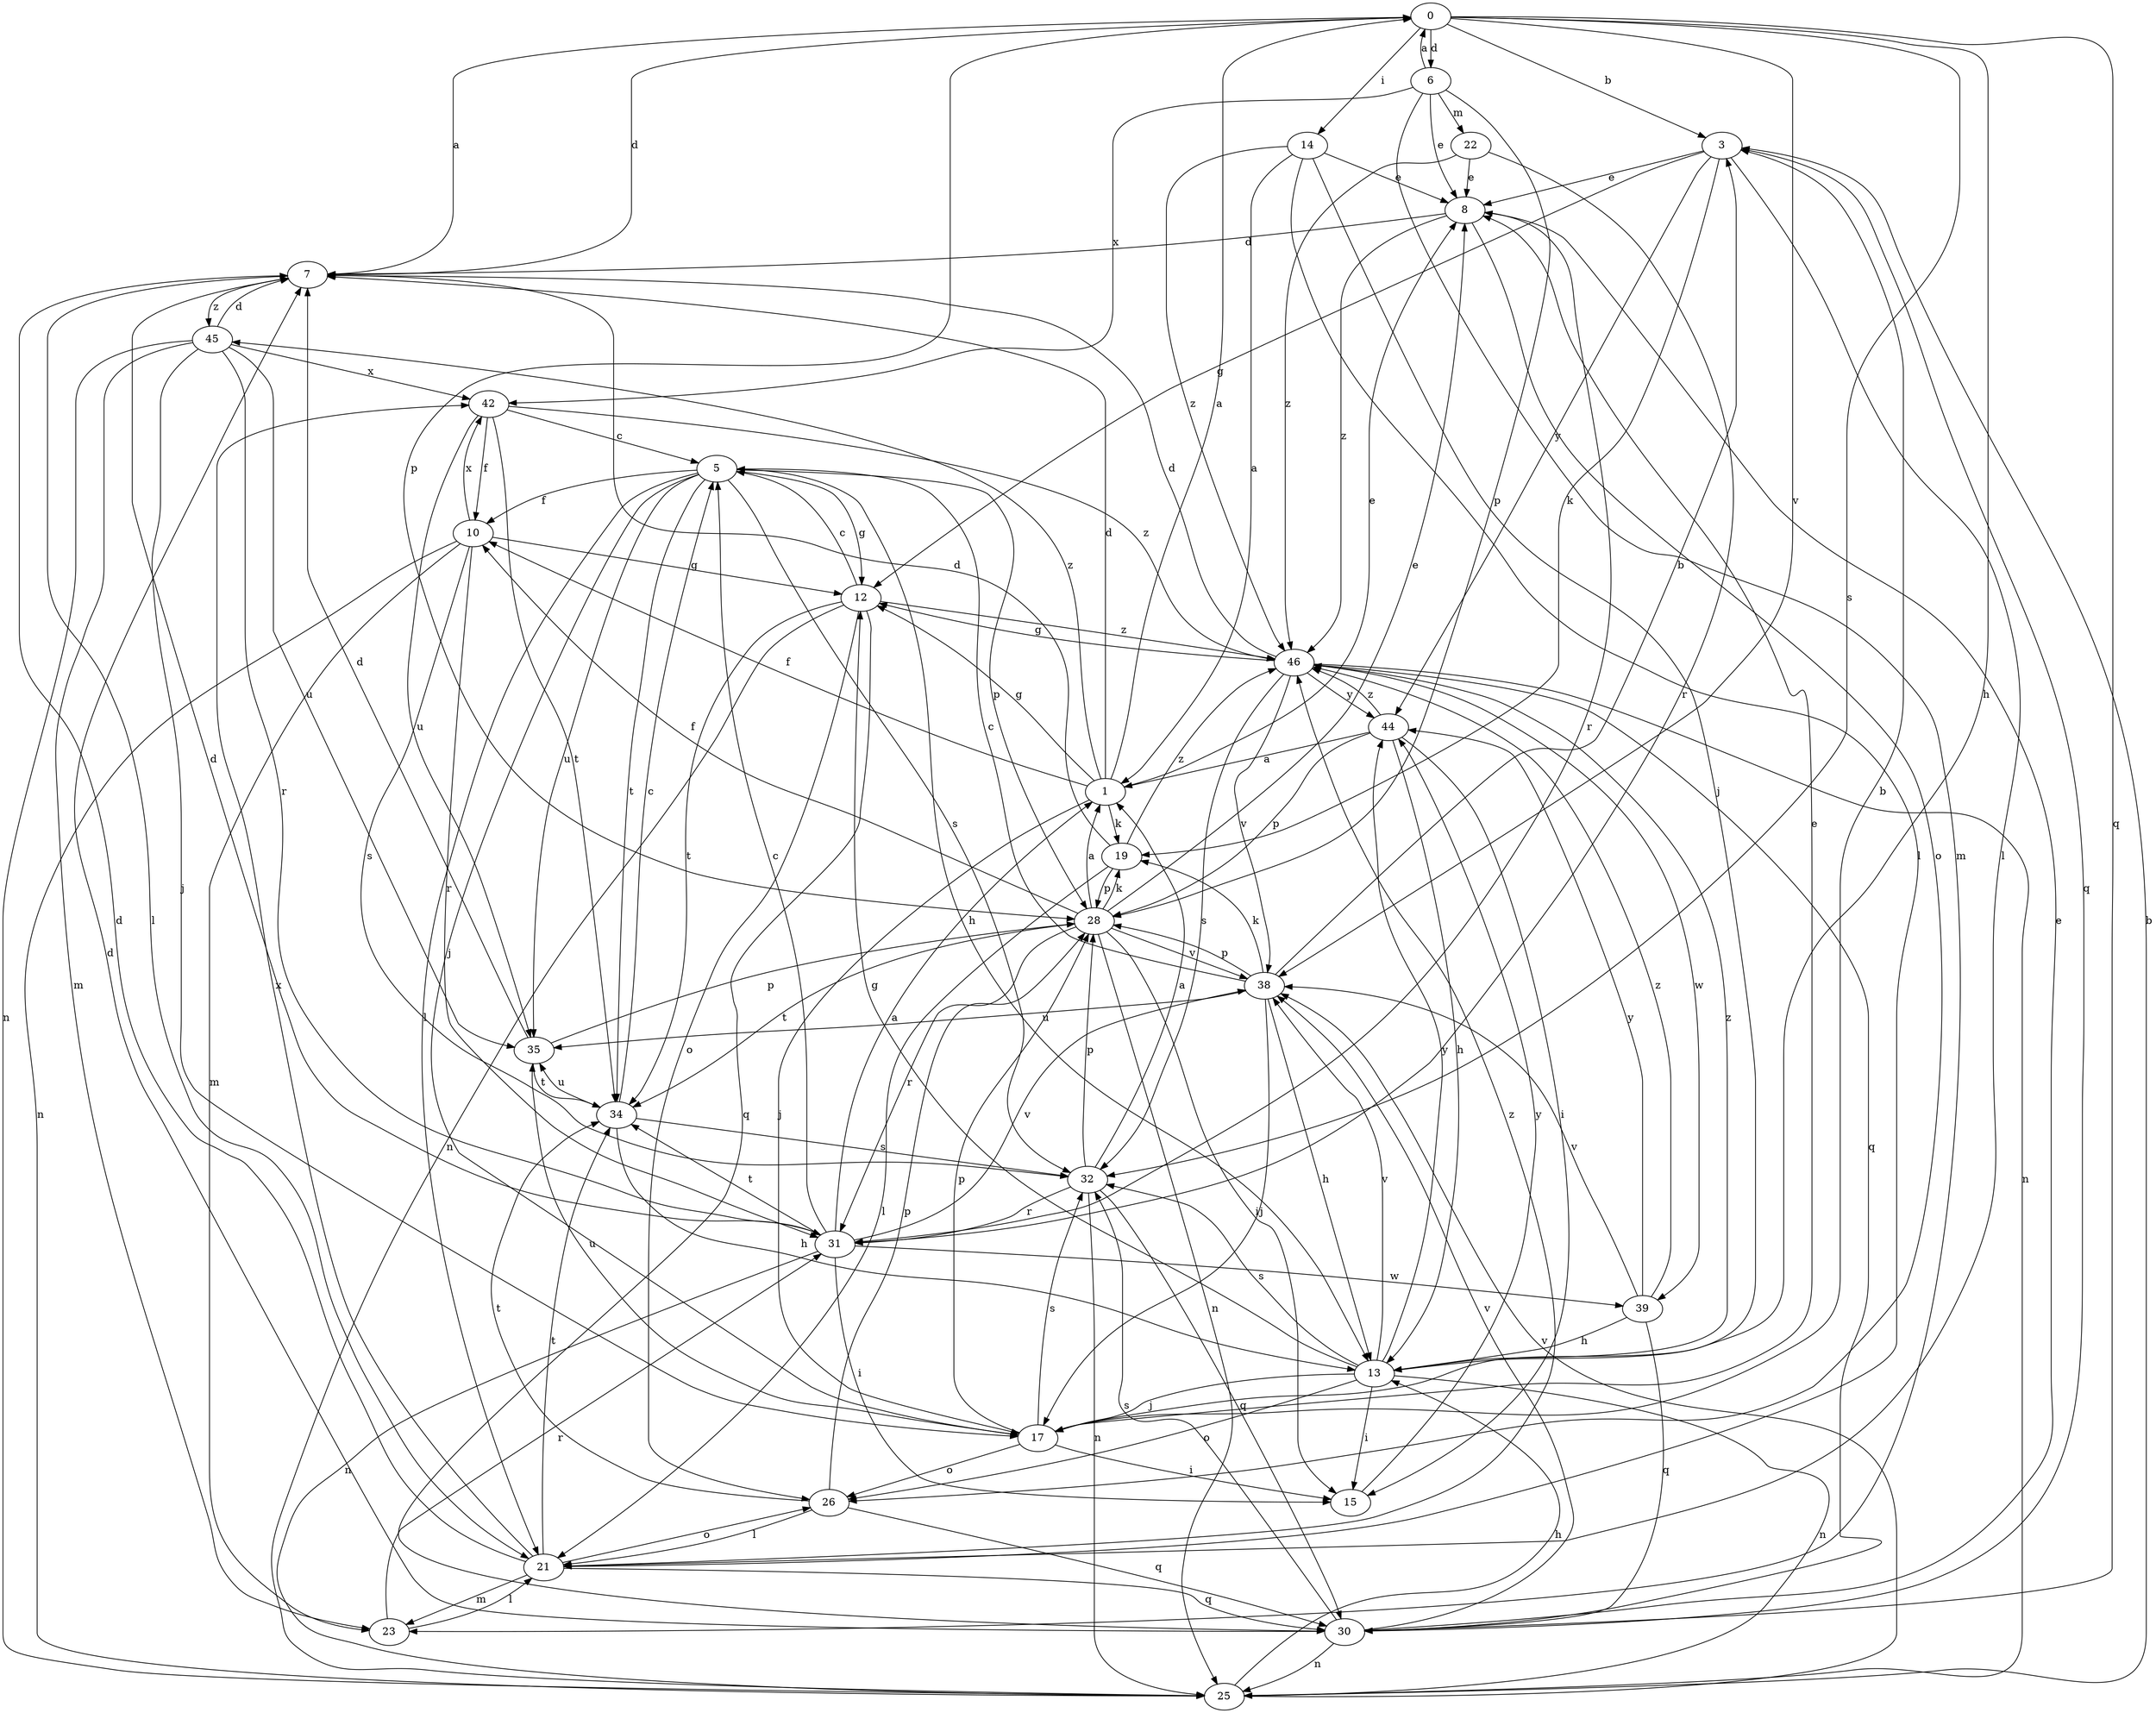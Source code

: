 strict digraph  {
0;
1;
3;
5;
6;
7;
8;
10;
12;
13;
14;
15;
17;
19;
21;
22;
23;
25;
26;
28;
30;
31;
32;
34;
35;
38;
39;
42;
44;
45;
46;
0 -> 3  [label=b];
0 -> 6  [label=d];
0 -> 7  [label=d];
0 -> 13  [label=h];
0 -> 14  [label=i];
0 -> 28  [label=p];
0 -> 30  [label=q];
0 -> 32  [label=s];
0 -> 38  [label=v];
1 -> 0  [label=a];
1 -> 7  [label=d];
1 -> 8  [label=e];
1 -> 10  [label=f];
1 -> 12  [label=g];
1 -> 17  [label=j];
1 -> 19  [label=k];
1 -> 45  [label=z];
3 -> 8  [label=e];
3 -> 12  [label=g];
3 -> 19  [label=k];
3 -> 21  [label=l];
3 -> 30  [label=q];
3 -> 44  [label=y];
5 -> 10  [label=f];
5 -> 12  [label=g];
5 -> 13  [label=h];
5 -> 17  [label=j];
5 -> 21  [label=l];
5 -> 28  [label=p];
5 -> 32  [label=s];
5 -> 34  [label=t];
5 -> 35  [label=u];
6 -> 0  [label=a];
6 -> 8  [label=e];
6 -> 22  [label=m];
6 -> 23  [label=m];
6 -> 28  [label=p];
6 -> 42  [label=x];
7 -> 0  [label=a];
7 -> 21  [label=l];
7 -> 45  [label=z];
8 -> 7  [label=d];
8 -> 26  [label=o];
8 -> 31  [label=r];
8 -> 46  [label=z];
10 -> 12  [label=g];
10 -> 23  [label=m];
10 -> 25  [label=n];
10 -> 31  [label=r];
10 -> 32  [label=s];
10 -> 42  [label=x];
12 -> 5  [label=c];
12 -> 25  [label=n];
12 -> 26  [label=o];
12 -> 30  [label=q];
12 -> 34  [label=t];
12 -> 46  [label=z];
13 -> 12  [label=g];
13 -> 15  [label=i];
13 -> 17  [label=j];
13 -> 25  [label=n];
13 -> 26  [label=o];
13 -> 32  [label=s];
13 -> 38  [label=v];
13 -> 44  [label=y];
13 -> 46  [label=z];
14 -> 1  [label=a];
14 -> 8  [label=e];
14 -> 17  [label=j];
14 -> 21  [label=l];
14 -> 46  [label=z];
15 -> 44  [label=y];
17 -> 3  [label=b];
17 -> 8  [label=e];
17 -> 15  [label=i];
17 -> 26  [label=o];
17 -> 28  [label=p];
17 -> 32  [label=s];
17 -> 35  [label=u];
19 -> 7  [label=d];
19 -> 21  [label=l];
19 -> 28  [label=p];
19 -> 46  [label=z];
21 -> 7  [label=d];
21 -> 23  [label=m];
21 -> 26  [label=o];
21 -> 30  [label=q];
21 -> 34  [label=t];
21 -> 42  [label=x];
21 -> 46  [label=z];
22 -> 8  [label=e];
22 -> 31  [label=r];
22 -> 46  [label=z];
23 -> 21  [label=l];
23 -> 31  [label=r];
25 -> 3  [label=b];
25 -> 13  [label=h];
25 -> 38  [label=v];
26 -> 21  [label=l];
26 -> 28  [label=p];
26 -> 30  [label=q];
26 -> 34  [label=t];
28 -> 1  [label=a];
28 -> 8  [label=e];
28 -> 10  [label=f];
28 -> 15  [label=i];
28 -> 19  [label=k];
28 -> 25  [label=n];
28 -> 31  [label=r];
28 -> 34  [label=t];
28 -> 38  [label=v];
30 -> 7  [label=d];
30 -> 8  [label=e];
30 -> 25  [label=n];
30 -> 32  [label=s];
30 -> 38  [label=v];
31 -> 1  [label=a];
31 -> 5  [label=c];
31 -> 7  [label=d];
31 -> 15  [label=i];
31 -> 25  [label=n];
31 -> 34  [label=t];
31 -> 38  [label=v];
31 -> 39  [label=w];
32 -> 1  [label=a];
32 -> 25  [label=n];
32 -> 28  [label=p];
32 -> 30  [label=q];
32 -> 31  [label=r];
34 -> 5  [label=c];
34 -> 13  [label=h];
34 -> 32  [label=s];
34 -> 35  [label=u];
35 -> 7  [label=d];
35 -> 28  [label=p];
35 -> 34  [label=t];
38 -> 3  [label=b];
38 -> 5  [label=c];
38 -> 13  [label=h];
38 -> 17  [label=j];
38 -> 19  [label=k];
38 -> 28  [label=p];
38 -> 35  [label=u];
39 -> 13  [label=h];
39 -> 30  [label=q];
39 -> 38  [label=v];
39 -> 44  [label=y];
39 -> 46  [label=z];
42 -> 5  [label=c];
42 -> 10  [label=f];
42 -> 34  [label=t];
42 -> 35  [label=u];
42 -> 46  [label=z];
44 -> 1  [label=a];
44 -> 13  [label=h];
44 -> 15  [label=i];
44 -> 28  [label=p];
44 -> 46  [label=z];
45 -> 7  [label=d];
45 -> 17  [label=j];
45 -> 23  [label=m];
45 -> 25  [label=n];
45 -> 31  [label=r];
45 -> 35  [label=u];
45 -> 42  [label=x];
46 -> 7  [label=d];
46 -> 12  [label=g];
46 -> 25  [label=n];
46 -> 30  [label=q];
46 -> 32  [label=s];
46 -> 38  [label=v];
46 -> 39  [label=w];
46 -> 44  [label=y];
}
